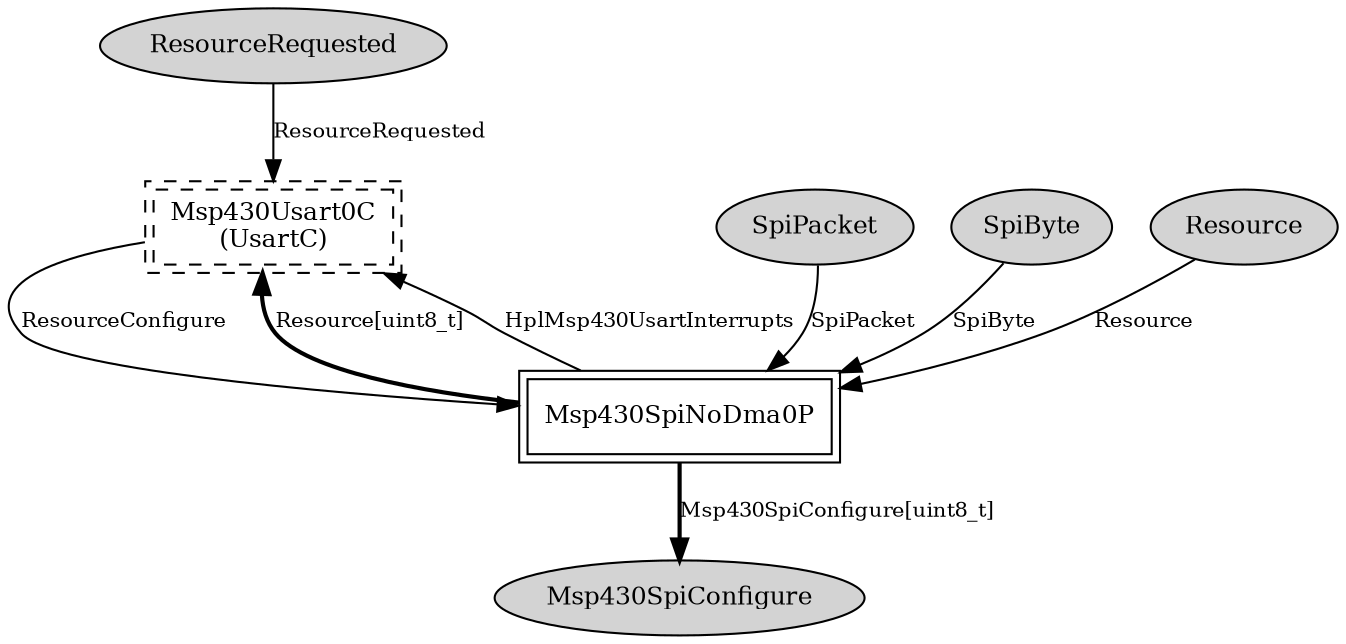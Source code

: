 digraph "tos.chips.msp430.usart.Msp430Spi0C" {
  n0x2ae8de8e3668 [shape=ellipse, style=filled, label="ResourceRequested", fontsize=12];
  "Msp430Spi0C.UsartC" [fontsize=12, shape=box,peripheries=2, style=dashed, label="Msp430Usart0C\n(UsartC)", URL="../chtml/tos.chips.msp430.usart.Msp430Usart0C.html"];
  n0x2ae8de8e2490 [shape=ellipse, style=filled, label="SpiPacket", fontsize=12];
  "Msp430SpiNoDma0P" [fontsize=12, shape=box,peripheries=2, URL="../chtml/tos.chips.msp430.usart.Msp430SpiNoDma0P.html"];
  n0x2ae8de8e3e10 [shape=ellipse, style=filled, label="SpiByte", fontsize=12];
  "Msp430SpiNoDma0P" [fontsize=12, shape=box,peripheries=2, URL="../chtml/tos.chips.msp430.usart.Msp430SpiNoDma0P.html"];
  n0x2ae8de8e68b8 [shape=ellipse, style=filled, label="Resource", fontsize=12];
  "Msp430SpiNoDma0P" [fontsize=12, shape=box,peripheries=2, URL="../chtml/tos.chips.msp430.usart.Msp430SpiNoDma0P.html"];
  "Msp430SpiNoDma0P" [fontsize=12, shape=box,peripheries=2, URL="../chtml/tos.chips.msp430.usart.Msp430SpiNoDma0P.html"];
  n0x2ae8de8dea48 [shape=ellipse, style=filled, label="Msp430SpiConfigure", fontsize=12];
  "Msp430Spi0C.UsartC" [fontsize=12, shape=box,peripheries=2, style=dashed, label="Msp430Usart0C\n(UsartC)", URL="../chtml/tos.chips.msp430.usart.Msp430Usart0C.html"];
  "Msp430SpiNoDma0P" [fontsize=12, shape=box,peripheries=2, URL="../chtml/tos.chips.msp430.usart.Msp430SpiNoDma0P.html"];
  "Msp430SpiNoDma0P" [fontsize=12, shape=box,peripheries=2, URL="../chtml/tos.chips.msp430.usart.Msp430SpiNoDma0P.html"];
  "Msp430Spi0C.UsartC" [fontsize=12, shape=box,peripheries=2, style=dashed, label="Msp430Usart0C\n(UsartC)", URL="../chtml/tos.chips.msp430.usart.Msp430Usart0C.html"];
  "Msp430SpiNoDma0P" [fontsize=12, shape=box,peripheries=2, URL="../chtml/tos.chips.msp430.usart.Msp430SpiNoDma0P.html"];
  "Msp430Spi0C.UsartC" [fontsize=12, shape=box,peripheries=2, style=dashed, label="Msp430Usart0C\n(UsartC)", URL="../chtml/tos.chips.msp430.usart.Msp430Usart0C.html"];
  "n0x2ae8de8e3668" -> "Msp430Spi0C.UsartC" [label="ResourceRequested", URL="../ihtml/tos.interfaces.ResourceRequested.html", fontsize=10];
  "n0x2ae8de8e2490" -> "Msp430SpiNoDma0P" [label="SpiPacket", URL="../ihtml/tos.interfaces.SpiPacket.html", fontsize=10];
  "n0x2ae8de8e3e10" -> "Msp430SpiNoDma0P" [label="SpiByte", URL="../ihtml/tos.interfaces.SpiByte.html", fontsize=10];
  "n0x2ae8de8e68b8" -> "Msp430SpiNoDma0P" [label="Resource", URL="../ihtml/tos.interfaces.Resource.html", fontsize=10];
  "Msp430SpiNoDma0P" -> "n0x2ae8de8dea48" [label="Msp430SpiConfigure[uint8_t]", style=bold, URL="../ihtml/tos.chips.msp430.usart.Msp430SpiConfigure.html", fontsize=10];
  "Msp430Spi0C.UsartC" -> "Msp430SpiNoDma0P" [label="ResourceConfigure", URL="../ihtml/tos.interfaces.ResourceConfigure.html", fontsize=10];
  "Msp430SpiNoDma0P" -> "Msp430Spi0C.UsartC" [label="Resource[uint8_t]", style=bold, URL="../ihtml/tos.interfaces.Resource.html", fontsize=10];
  "Msp430SpiNoDma0P" -> "Msp430Spi0C.UsartC" [label="HplMsp430UsartInterrupts", URL="../ihtml/tos.chips.msp430.usart.HplMsp430UsartInterrupts.html", fontsize=10];
}
